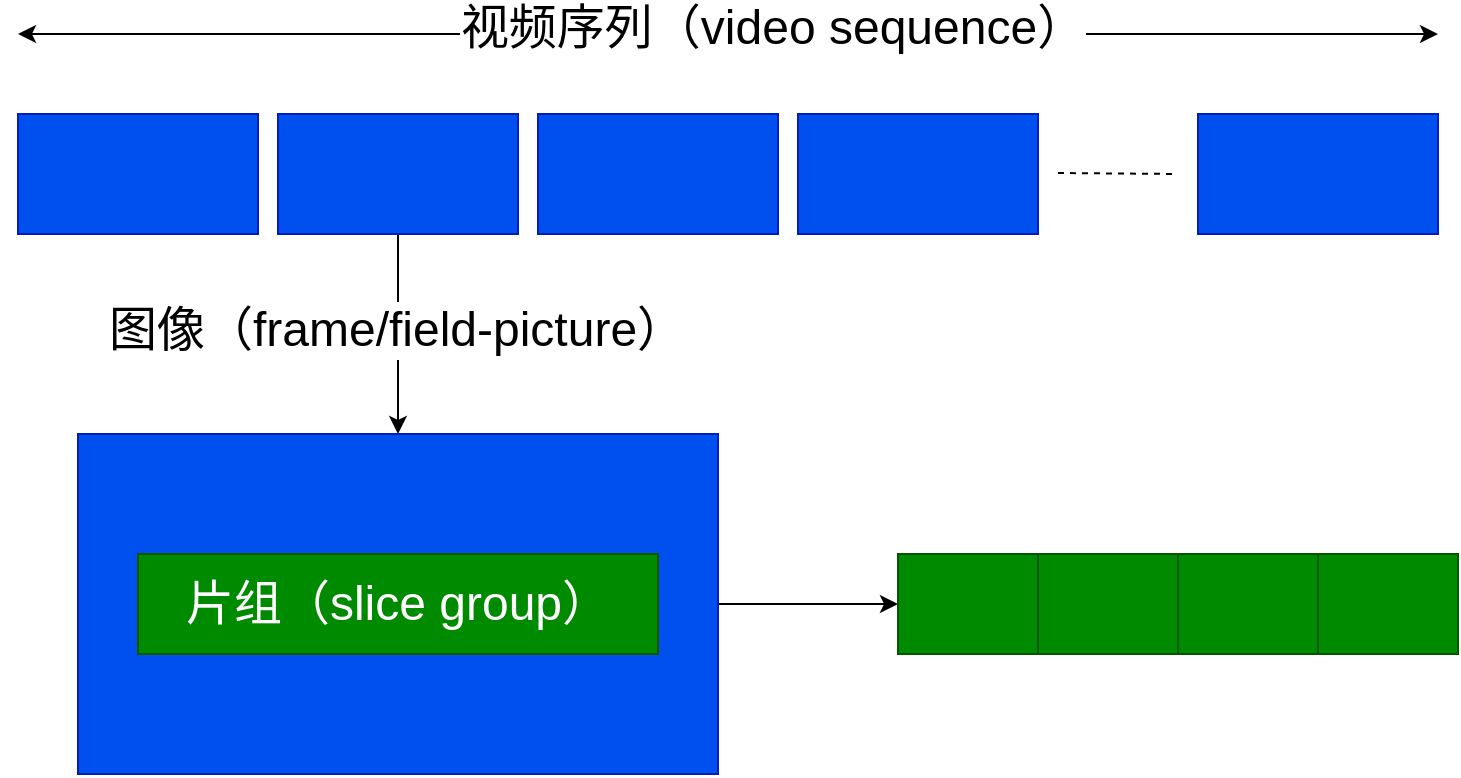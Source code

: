 <mxfile version="20.8.22" type="github">
  <diagram name="第 1 页" id="UD2yrPtptnOnF9K3Zian">
    <mxGraphModel dx="1159" dy="1131" grid="1" gridSize="10" guides="1" tooltips="1" connect="1" arrows="1" fold="1" page="1" pageScale="1" pageWidth="827" pageHeight="1169" math="0" shadow="0">
      <root>
        <mxCell id="0" />
        <mxCell id="1" parent="0" />
        <mxCell id="hz_8v52AaHfslgrHau0v-1" value="" style="rounded=0;whiteSpace=wrap;html=1;fillColor=#0050ef;fontColor=#ffffff;strokeColor=#001DBC;" vertex="1" parent="1">
          <mxGeometry x="20" y="100" width="120" height="60" as="geometry" />
        </mxCell>
        <mxCell id="hz_8v52AaHfslgrHau0v-18" value="" style="edgeStyle=orthogonalEdgeStyle;rounded=0;orthogonalLoop=1;jettySize=auto;html=1;fontSize=24;" edge="1" parent="1" source="hz_8v52AaHfslgrHau0v-2" target="hz_8v52AaHfslgrHau0v-10">
          <mxGeometry relative="1" as="geometry" />
        </mxCell>
        <mxCell id="hz_8v52AaHfslgrHau0v-19" value="图像（frame/field-picture）" style="edgeLabel;html=1;align=center;verticalAlign=middle;resizable=0;points=[];fontSize=24;" vertex="1" connectable="0" parent="hz_8v52AaHfslgrHau0v-18">
          <mxGeometry x="-0.04" y="-1" relative="1" as="geometry">
            <mxPoint as="offset" />
          </mxGeometry>
        </mxCell>
        <mxCell id="hz_8v52AaHfslgrHau0v-2" value="" style="rounded=0;whiteSpace=wrap;html=1;fillColor=#0050ef;fontColor=#ffffff;strokeColor=#001DBC;" vertex="1" parent="1">
          <mxGeometry x="150" y="100" width="120" height="60" as="geometry" />
        </mxCell>
        <mxCell id="hz_8v52AaHfslgrHau0v-3" value="" style="rounded=0;whiteSpace=wrap;html=1;fillColor=#0050ef;fontColor=#ffffff;strokeColor=#001DBC;" vertex="1" parent="1">
          <mxGeometry x="280" y="100" width="120" height="60" as="geometry" />
        </mxCell>
        <mxCell id="hz_8v52AaHfslgrHau0v-4" value="" style="rounded=0;whiteSpace=wrap;html=1;fillColor=#0050ef;fontColor=#ffffff;strokeColor=#001DBC;" vertex="1" parent="1">
          <mxGeometry x="410" y="100" width="120" height="60" as="geometry" />
        </mxCell>
        <mxCell id="hz_8v52AaHfslgrHau0v-5" value="" style="rounded=0;whiteSpace=wrap;html=1;fillColor=#0050ef;fontColor=#ffffff;strokeColor=#001DBC;" vertex="1" parent="1">
          <mxGeometry x="610" y="100" width="120" height="60" as="geometry" />
        </mxCell>
        <mxCell id="hz_8v52AaHfslgrHau0v-6" value="" style="endArrow=none;dashed=1;html=1;rounded=0;" edge="1" parent="1">
          <mxGeometry width="50" height="50" relative="1" as="geometry">
            <mxPoint x="540" y="129.5" as="sourcePoint" />
            <mxPoint x="600" y="130" as="targetPoint" />
          </mxGeometry>
        </mxCell>
        <mxCell id="hz_8v52AaHfslgrHau0v-7" value="" style="endArrow=classic;startArrow=classic;html=1;rounded=0;" edge="1" parent="1">
          <mxGeometry width="50" height="50" relative="1" as="geometry">
            <mxPoint x="20" y="60" as="sourcePoint" />
            <mxPoint x="730" y="60" as="targetPoint" />
          </mxGeometry>
        </mxCell>
        <mxCell id="hz_8v52AaHfslgrHau0v-8" value="视频序列（video sequence）" style="edgeLabel;html=1;align=center;verticalAlign=middle;resizable=0;points=[];fontSize=24;" vertex="1" connectable="0" parent="hz_8v52AaHfslgrHau0v-7">
          <mxGeometry x="0.061" y="3" relative="1" as="geometry">
            <mxPoint as="offset" />
          </mxGeometry>
        </mxCell>
        <mxCell id="hz_8v52AaHfslgrHau0v-20" value="" style="edgeStyle=orthogonalEdgeStyle;rounded=0;orthogonalLoop=1;jettySize=auto;html=1;fontSize=24;" edge="1" parent="1" source="hz_8v52AaHfslgrHau0v-10" target="hz_8v52AaHfslgrHau0v-15">
          <mxGeometry relative="1" as="geometry" />
        </mxCell>
        <mxCell id="hz_8v52AaHfslgrHau0v-10" value="" style="rounded=0;whiteSpace=wrap;html=1;fontSize=24;fillColor=#0050ef;fontColor=#ffffff;strokeColor=#001DBC;movable=0;resizable=0;rotatable=0;deletable=0;editable=0;locked=1;connectable=0;" vertex="1" parent="1">
          <mxGeometry x="50" y="260" width="320" height="170" as="geometry" />
        </mxCell>
        <mxCell id="hz_8v52AaHfslgrHau0v-12" value="" style="rounded=0;whiteSpace=wrap;html=1;fontSize=24;fillColor=#008a00;fontColor=#ffffff;strokeColor=#005700;movable=1;resizable=1;rotatable=1;deletable=1;editable=1;locked=0;connectable=1;" vertex="1" parent="1">
          <mxGeometry x="600" y="320" width="70" height="50" as="geometry" />
        </mxCell>
        <mxCell id="hz_8v52AaHfslgrHau0v-13" value="片组（slice group）" style="rounded=0;whiteSpace=wrap;html=1;fontSize=24;fillColor=#008a00;fontColor=#ffffff;strokeColor=#005700;movable=0;resizable=0;rotatable=0;deletable=0;editable=0;locked=1;connectable=0;" vertex="1" parent="1">
          <mxGeometry x="80" y="320" width="260" height="50" as="geometry" />
        </mxCell>
        <mxCell id="hz_8v52AaHfslgrHau0v-14" value="" style="rounded=0;whiteSpace=wrap;html=1;fontSize=24;fillColor=#008a00;fontColor=#ffffff;strokeColor=#005700;movable=1;resizable=1;rotatable=1;deletable=1;editable=1;locked=0;connectable=1;" vertex="1" parent="1">
          <mxGeometry x="530" y="320" width="70" height="50" as="geometry" />
        </mxCell>
        <mxCell id="hz_8v52AaHfslgrHau0v-15" value="" style="rounded=0;whiteSpace=wrap;html=1;fontSize=24;fillColor=#008a00;fontColor=#ffffff;strokeColor=#005700;movable=1;resizable=1;rotatable=1;deletable=1;editable=1;locked=0;connectable=1;" vertex="1" parent="1">
          <mxGeometry x="460" y="320" width="70" height="50" as="geometry" />
        </mxCell>
        <mxCell id="hz_8v52AaHfslgrHau0v-21" value="" style="rounded=0;whiteSpace=wrap;html=1;fontSize=24;fillColor=#008a00;fontColor=#ffffff;strokeColor=#005700;movable=1;resizable=1;rotatable=1;deletable=1;editable=1;locked=0;connectable=1;" vertex="1" parent="1">
          <mxGeometry x="670" y="320" width="70" height="50" as="geometry" />
        </mxCell>
      </root>
    </mxGraphModel>
  </diagram>
</mxfile>
